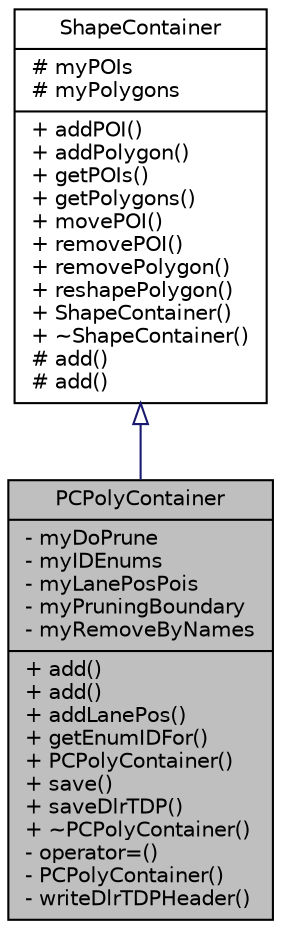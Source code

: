 digraph "PCPolyContainer"
{
  edge [fontname="Helvetica",fontsize="10",labelfontname="Helvetica",labelfontsize="10"];
  node [fontname="Helvetica",fontsize="10",shape=record];
  Node0 [label="{PCPolyContainer\n|- myDoPrune\l- myIDEnums\l- myLanePosPois\l- myPruningBoundary\l- myRemoveByNames\l|+ add()\l+ add()\l+ addLanePos()\l+ getEnumIDFor()\l+ PCPolyContainer()\l+ save()\l+ saveDlrTDP()\l+ ~PCPolyContainer()\l- operator=()\l- PCPolyContainer()\l- writeDlrTDPHeader()\l}",height=0.2,width=0.4,color="black", fillcolor="grey75", style="filled", fontcolor="black"];
  Node1 -> Node0 [dir="back",color="midnightblue",fontsize="10",style="solid",arrowtail="onormal",fontname="Helvetica"];
  Node1 [label="{ShapeContainer\n|# myPOIs\l# myPolygons\l|+ addPOI()\l+ addPolygon()\l+ getPOIs()\l+ getPolygons()\l+ movePOI()\l+ removePOI()\l+ removePolygon()\l+ reshapePolygon()\l+ ShapeContainer()\l+ ~ShapeContainer()\l# add()\l# add()\l}",height=0.2,width=0.4,color="black", fillcolor="white", style="filled",URL="$d6/d6b/class_shape_container.html",tooltip="Storage for geometrical objects. "];
}
